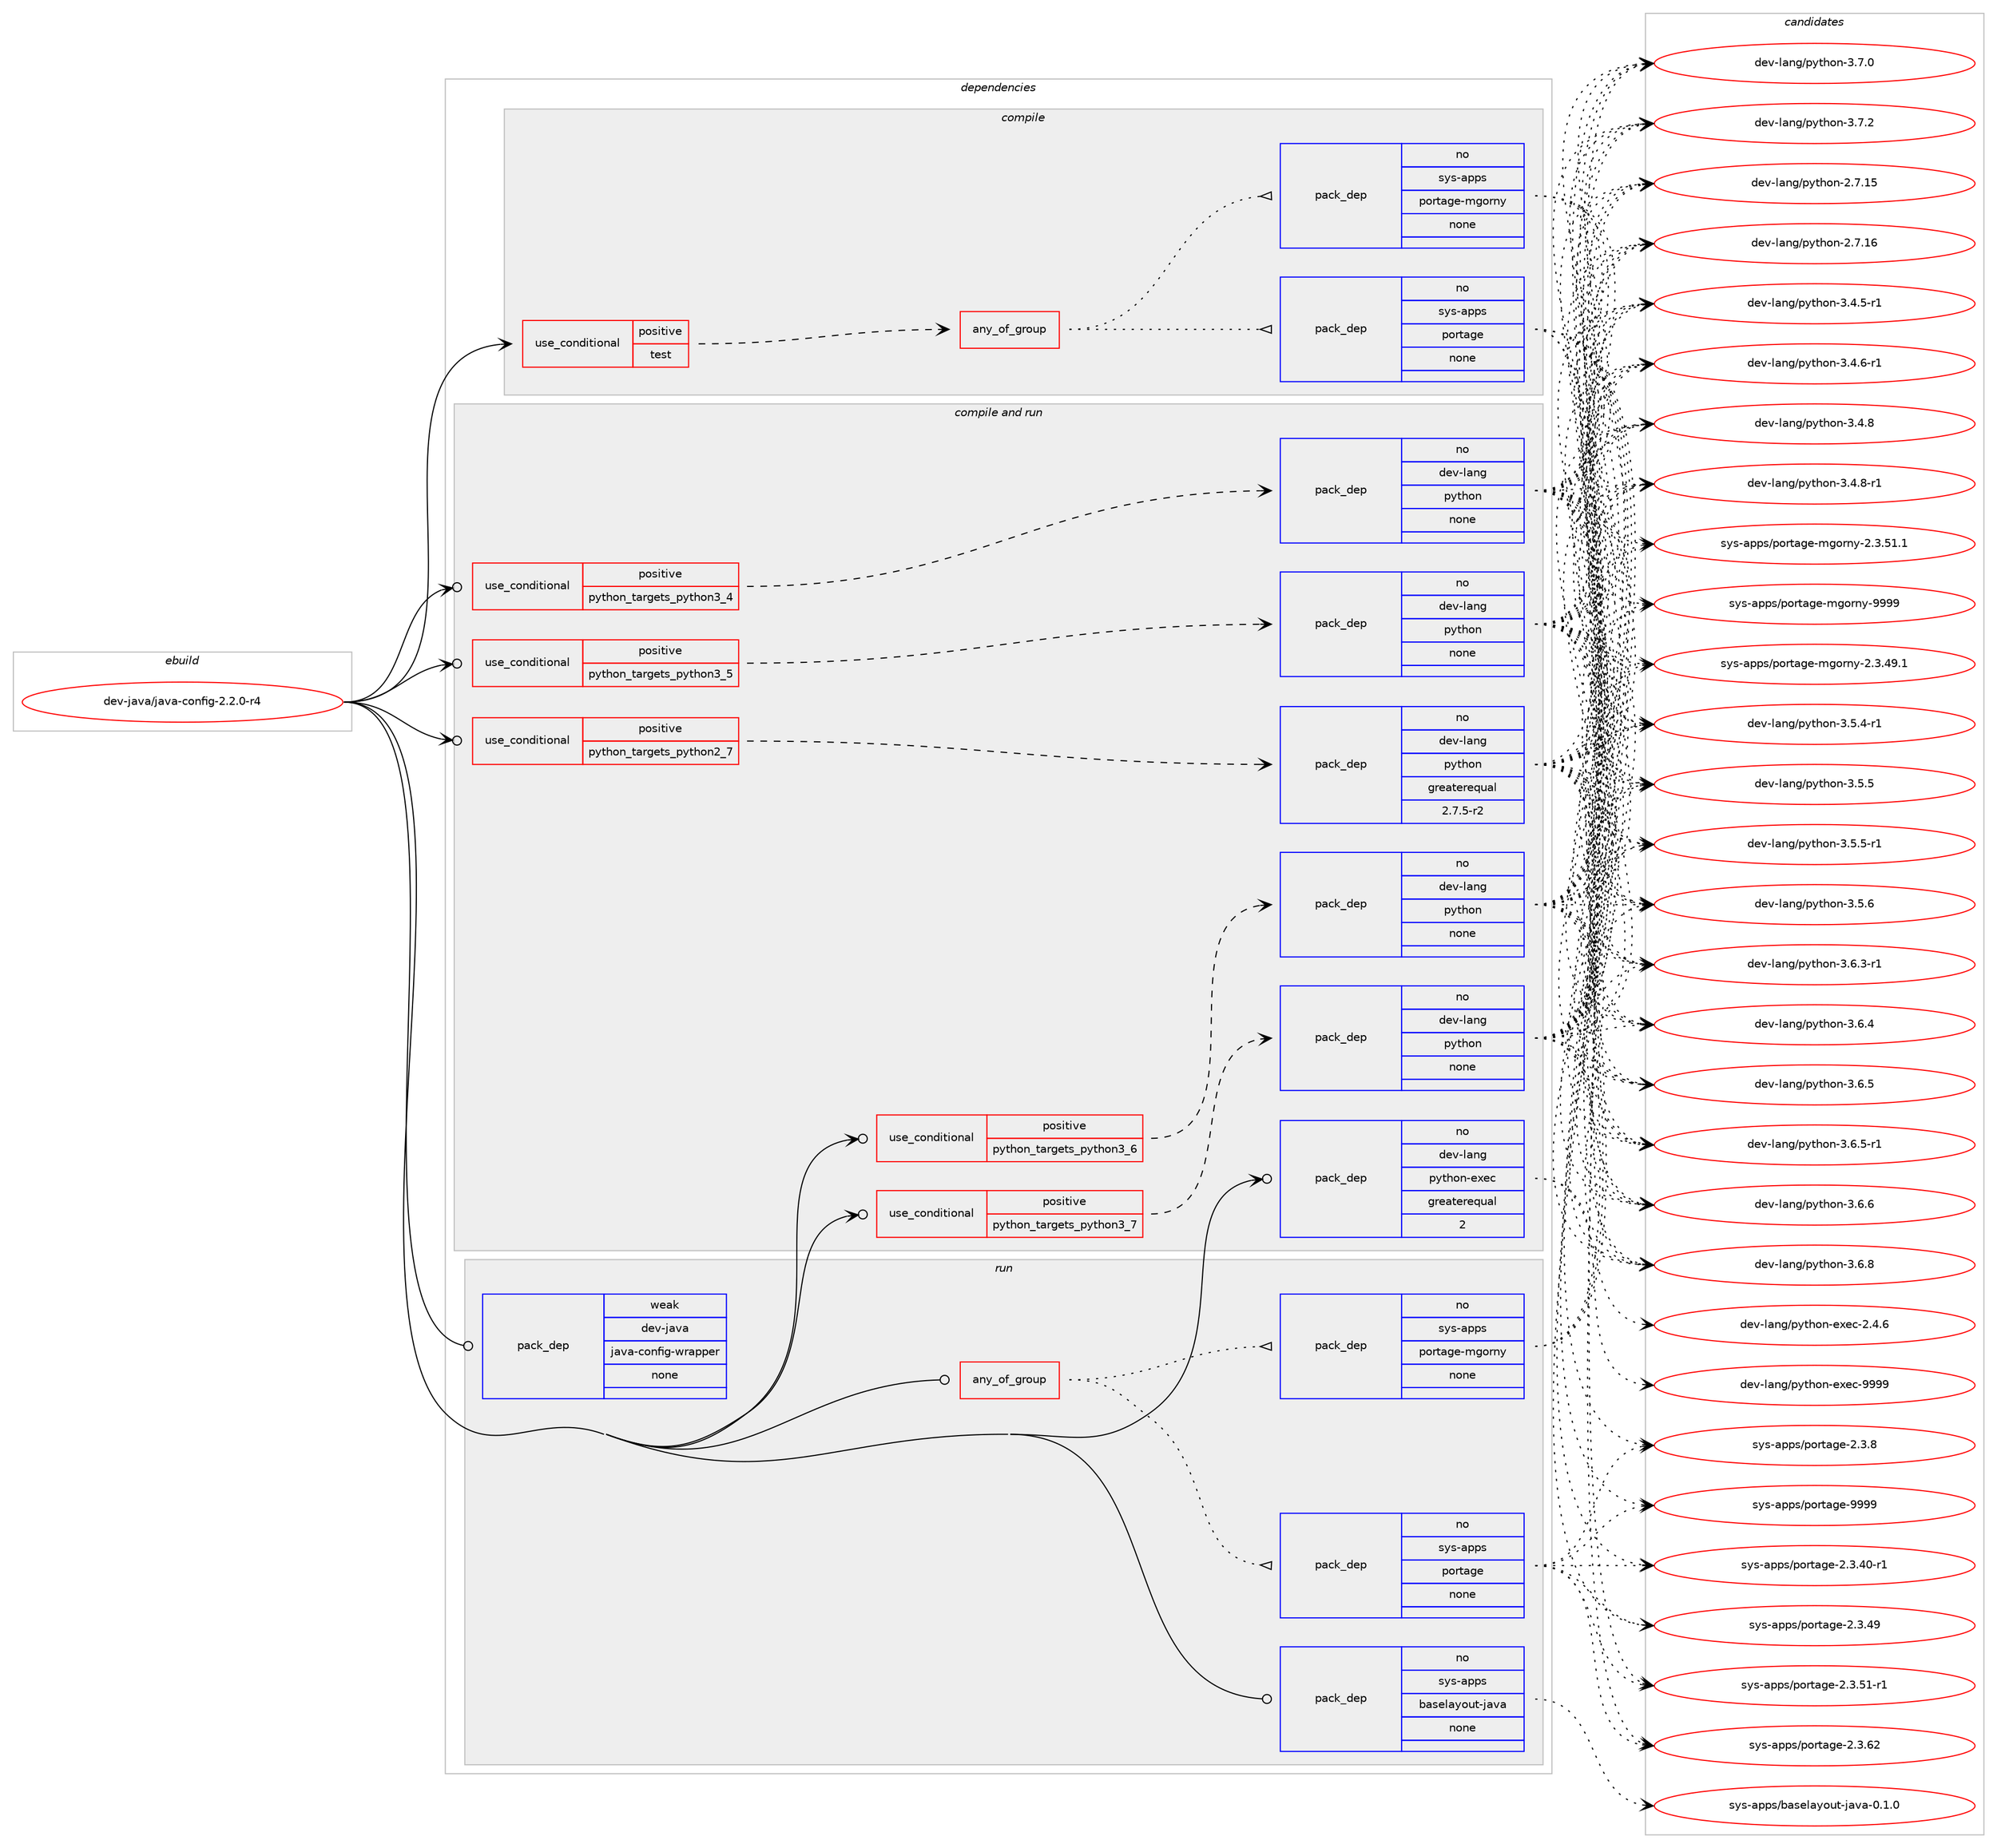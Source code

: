digraph prolog {

# *************
# Graph options
# *************

newrank=true;
concentrate=true;
compound=true;
graph [rankdir=LR,fontname=Helvetica,fontsize=10,ranksep=1.5];#, ranksep=2.5, nodesep=0.2];
edge  [arrowhead=vee];
node  [fontname=Helvetica,fontsize=10];

# **********
# The ebuild
# **********

subgraph cluster_leftcol {
color=gray;
rank=same;
label=<<i>ebuild</i>>;
id [label="dev-java/java-config-2.2.0-r4", color=red, width=4, href="../dev-java/java-config-2.2.0-r4.svg"];
}

# ****************
# The dependencies
# ****************

subgraph cluster_midcol {
color=gray;
label=<<i>dependencies</i>>;
subgraph cluster_compile {
fillcolor="#eeeeee";
style=filled;
label=<<i>compile</i>>;
subgraph cond362825 {
dependency1353613 [label=<<TABLE BORDER="0" CELLBORDER="1" CELLSPACING="0" CELLPADDING="4"><TR><TD ROWSPAN="3" CELLPADDING="10">use_conditional</TD></TR><TR><TD>positive</TD></TR><TR><TD>test</TD></TR></TABLE>>, shape=none, color=red];
subgraph any21883 {
dependency1353614 [label=<<TABLE BORDER="0" CELLBORDER="1" CELLSPACING="0" CELLPADDING="4"><TR><TD CELLPADDING="10">any_of_group</TD></TR></TABLE>>, shape=none, color=red];subgraph pack968353 {
dependency1353615 [label=<<TABLE BORDER="0" CELLBORDER="1" CELLSPACING="0" CELLPADDING="4" WIDTH="220"><TR><TD ROWSPAN="6" CELLPADDING="30">pack_dep</TD></TR><TR><TD WIDTH="110">no</TD></TR><TR><TD>sys-apps</TD></TR><TR><TD>portage</TD></TR><TR><TD>none</TD></TR><TR><TD></TD></TR></TABLE>>, shape=none, color=blue];
}
dependency1353614:e -> dependency1353615:w [weight=20,style="dotted",arrowhead="oinv"];
subgraph pack968354 {
dependency1353616 [label=<<TABLE BORDER="0" CELLBORDER="1" CELLSPACING="0" CELLPADDING="4" WIDTH="220"><TR><TD ROWSPAN="6" CELLPADDING="30">pack_dep</TD></TR><TR><TD WIDTH="110">no</TD></TR><TR><TD>sys-apps</TD></TR><TR><TD>portage-mgorny</TD></TR><TR><TD>none</TD></TR><TR><TD></TD></TR></TABLE>>, shape=none, color=blue];
}
dependency1353614:e -> dependency1353616:w [weight=20,style="dotted",arrowhead="oinv"];
}
dependency1353613:e -> dependency1353614:w [weight=20,style="dashed",arrowhead="vee"];
}
id:e -> dependency1353613:w [weight=20,style="solid",arrowhead="vee"];
}
subgraph cluster_compileandrun {
fillcolor="#eeeeee";
style=filled;
label=<<i>compile and run</i>>;
subgraph cond362826 {
dependency1353617 [label=<<TABLE BORDER="0" CELLBORDER="1" CELLSPACING="0" CELLPADDING="4"><TR><TD ROWSPAN="3" CELLPADDING="10">use_conditional</TD></TR><TR><TD>positive</TD></TR><TR><TD>python_targets_python2_7</TD></TR></TABLE>>, shape=none, color=red];
subgraph pack968355 {
dependency1353618 [label=<<TABLE BORDER="0" CELLBORDER="1" CELLSPACING="0" CELLPADDING="4" WIDTH="220"><TR><TD ROWSPAN="6" CELLPADDING="30">pack_dep</TD></TR><TR><TD WIDTH="110">no</TD></TR><TR><TD>dev-lang</TD></TR><TR><TD>python</TD></TR><TR><TD>greaterequal</TD></TR><TR><TD>2.7.5-r2</TD></TR></TABLE>>, shape=none, color=blue];
}
dependency1353617:e -> dependency1353618:w [weight=20,style="dashed",arrowhead="vee"];
}
id:e -> dependency1353617:w [weight=20,style="solid",arrowhead="odotvee"];
subgraph cond362827 {
dependency1353619 [label=<<TABLE BORDER="0" CELLBORDER="1" CELLSPACING="0" CELLPADDING="4"><TR><TD ROWSPAN="3" CELLPADDING="10">use_conditional</TD></TR><TR><TD>positive</TD></TR><TR><TD>python_targets_python3_4</TD></TR></TABLE>>, shape=none, color=red];
subgraph pack968356 {
dependency1353620 [label=<<TABLE BORDER="0" CELLBORDER="1" CELLSPACING="0" CELLPADDING="4" WIDTH="220"><TR><TD ROWSPAN="6" CELLPADDING="30">pack_dep</TD></TR><TR><TD WIDTH="110">no</TD></TR><TR><TD>dev-lang</TD></TR><TR><TD>python</TD></TR><TR><TD>none</TD></TR><TR><TD></TD></TR></TABLE>>, shape=none, color=blue];
}
dependency1353619:e -> dependency1353620:w [weight=20,style="dashed",arrowhead="vee"];
}
id:e -> dependency1353619:w [weight=20,style="solid",arrowhead="odotvee"];
subgraph cond362828 {
dependency1353621 [label=<<TABLE BORDER="0" CELLBORDER="1" CELLSPACING="0" CELLPADDING="4"><TR><TD ROWSPAN="3" CELLPADDING="10">use_conditional</TD></TR><TR><TD>positive</TD></TR><TR><TD>python_targets_python3_5</TD></TR></TABLE>>, shape=none, color=red];
subgraph pack968357 {
dependency1353622 [label=<<TABLE BORDER="0" CELLBORDER="1" CELLSPACING="0" CELLPADDING="4" WIDTH="220"><TR><TD ROWSPAN="6" CELLPADDING="30">pack_dep</TD></TR><TR><TD WIDTH="110">no</TD></TR><TR><TD>dev-lang</TD></TR><TR><TD>python</TD></TR><TR><TD>none</TD></TR><TR><TD></TD></TR></TABLE>>, shape=none, color=blue];
}
dependency1353621:e -> dependency1353622:w [weight=20,style="dashed",arrowhead="vee"];
}
id:e -> dependency1353621:w [weight=20,style="solid",arrowhead="odotvee"];
subgraph cond362829 {
dependency1353623 [label=<<TABLE BORDER="0" CELLBORDER="1" CELLSPACING="0" CELLPADDING="4"><TR><TD ROWSPAN="3" CELLPADDING="10">use_conditional</TD></TR><TR><TD>positive</TD></TR><TR><TD>python_targets_python3_6</TD></TR></TABLE>>, shape=none, color=red];
subgraph pack968358 {
dependency1353624 [label=<<TABLE BORDER="0" CELLBORDER="1" CELLSPACING="0" CELLPADDING="4" WIDTH="220"><TR><TD ROWSPAN="6" CELLPADDING="30">pack_dep</TD></TR><TR><TD WIDTH="110">no</TD></TR><TR><TD>dev-lang</TD></TR><TR><TD>python</TD></TR><TR><TD>none</TD></TR><TR><TD></TD></TR></TABLE>>, shape=none, color=blue];
}
dependency1353623:e -> dependency1353624:w [weight=20,style="dashed",arrowhead="vee"];
}
id:e -> dependency1353623:w [weight=20,style="solid",arrowhead="odotvee"];
subgraph cond362830 {
dependency1353625 [label=<<TABLE BORDER="0" CELLBORDER="1" CELLSPACING="0" CELLPADDING="4"><TR><TD ROWSPAN="3" CELLPADDING="10">use_conditional</TD></TR><TR><TD>positive</TD></TR><TR><TD>python_targets_python3_7</TD></TR></TABLE>>, shape=none, color=red];
subgraph pack968359 {
dependency1353626 [label=<<TABLE BORDER="0" CELLBORDER="1" CELLSPACING="0" CELLPADDING="4" WIDTH="220"><TR><TD ROWSPAN="6" CELLPADDING="30">pack_dep</TD></TR><TR><TD WIDTH="110">no</TD></TR><TR><TD>dev-lang</TD></TR><TR><TD>python</TD></TR><TR><TD>none</TD></TR><TR><TD></TD></TR></TABLE>>, shape=none, color=blue];
}
dependency1353625:e -> dependency1353626:w [weight=20,style="dashed",arrowhead="vee"];
}
id:e -> dependency1353625:w [weight=20,style="solid",arrowhead="odotvee"];
subgraph pack968360 {
dependency1353627 [label=<<TABLE BORDER="0" CELLBORDER="1" CELLSPACING="0" CELLPADDING="4" WIDTH="220"><TR><TD ROWSPAN="6" CELLPADDING="30">pack_dep</TD></TR><TR><TD WIDTH="110">no</TD></TR><TR><TD>dev-lang</TD></TR><TR><TD>python-exec</TD></TR><TR><TD>greaterequal</TD></TR><TR><TD>2</TD></TR></TABLE>>, shape=none, color=blue];
}
id:e -> dependency1353627:w [weight=20,style="solid",arrowhead="odotvee"];
}
subgraph cluster_run {
fillcolor="#eeeeee";
style=filled;
label=<<i>run</i>>;
subgraph any21884 {
dependency1353628 [label=<<TABLE BORDER="0" CELLBORDER="1" CELLSPACING="0" CELLPADDING="4"><TR><TD CELLPADDING="10">any_of_group</TD></TR></TABLE>>, shape=none, color=red];subgraph pack968361 {
dependency1353629 [label=<<TABLE BORDER="0" CELLBORDER="1" CELLSPACING="0" CELLPADDING="4" WIDTH="220"><TR><TD ROWSPAN="6" CELLPADDING="30">pack_dep</TD></TR><TR><TD WIDTH="110">no</TD></TR><TR><TD>sys-apps</TD></TR><TR><TD>portage</TD></TR><TR><TD>none</TD></TR><TR><TD></TD></TR></TABLE>>, shape=none, color=blue];
}
dependency1353628:e -> dependency1353629:w [weight=20,style="dotted",arrowhead="oinv"];
subgraph pack968362 {
dependency1353630 [label=<<TABLE BORDER="0" CELLBORDER="1" CELLSPACING="0" CELLPADDING="4" WIDTH="220"><TR><TD ROWSPAN="6" CELLPADDING="30">pack_dep</TD></TR><TR><TD WIDTH="110">no</TD></TR><TR><TD>sys-apps</TD></TR><TR><TD>portage-mgorny</TD></TR><TR><TD>none</TD></TR><TR><TD></TD></TR></TABLE>>, shape=none, color=blue];
}
dependency1353628:e -> dependency1353630:w [weight=20,style="dotted",arrowhead="oinv"];
}
id:e -> dependency1353628:w [weight=20,style="solid",arrowhead="odot"];
subgraph pack968363 {
dependency1353631 [label=<<TABLE BORDER="0" CELLBORDER="1" CELLSPACING="0" CELLPADDING="4" WIDTH="220"><TR><TD ROWSPAN="6" CELLPADDING="30">pack_dep</TD></TR><TR><TD WIDTH="110">no</TD></TR><TR><TD>sys-apps</TD></TR><TR><TD>baselayout-java</TD></TR><TR><TD>none</TD></TR><TR><TD></TD></TR></TABLE>>, shape=none, color=blue];
}
id:e -> dependency1353631:w [weight=20,style="solid",arrowhead="odot"];
subgraph pack968364 {
dependency1353632 [label=<<TABLE BORDER="0" CELLBORDER="1" CELLSPACING="0" CELLPADDING="4" WIDTH="220"><TR><TD ROWSPAN="6" CELLPADDING="30">pack_dep</TD></TR><TR><TD WIDTH="110">weak</TD></TR><TR><TD>dev-java</TD></TR><TR><TD>java-config-wrapper</TD></TR><TR><TD>none</TD></TR><TR><TD></TD></TR></TABLE>>, shape=none, color=blue];
}
id:e -> dependency1353632:w [weight=20,style="solid",arrowhead="odot"];
}
}

# **************
# The candidates
# **************

subgraph cluster_choices {
rank=same;
color=gray;
label=<<i>candidates</i>>;

subgraph choice968353 {
color=black;
nodesep=1;
choice11512111545971121121154711211111411697103101455046514652484511449 [label="sys-apps/portage-2.3.40-r1", color=red, width=4,href="../sys-apps/portage-2.3.40-r1.svg"];
choice1151211154597112112115471121111141169710310145504651465257 [label="sys-apps/portage-2.3.49", color=red, width=4,href="../sys-apps/portage-2.3.49.svg"];
choice11512111545971121121154711211111411697103101455046514653494511449 [label="sys-apps/portage-2.3.51-r1", color=red, width=4,href="../sys-apps/portage-2.3.51-r1.svg"];
choice1151211154597112112115471121111141169710310145504651465450 [label="sys-apps/portage-2.3.62", color=red, width=4,href="../sys-apps/portage-2.3.62.svg"];
choice11512111545971121121154711211111411697103101455046514656 [label="sys-apps/portage-2.3.8", color=red, width=4,href="../sys-apps/portage-2.3.8.svg"];
choice115121115459711211211547112111114116971031014557575757 [label="sys-apps/portage-9999", color=red, width=4,href="../sys-apps/portage-9999.svg"];
dependency1353615:e -> choice11512111545971121121154711211111411697103101455046514652484511449:w [style=dotted,weight="100"];
dependency1353615:e -> choice1151211154597112112115471121111141169710310145504651465257:w [style=dotted,weight="100"];
dependency1353615:e -> choice11512111545971121121154711211111411697103101455046514653494511449:w [style=dotted,weight="100"];
dependency1353615:e -> choice1151211154597112112115471121111141169710310145504651465450:w [style=dotted,weight="100"];
dependency1353615:e -> choice11512111545971121121154711211111411697103101455046514656:w [style=dotted,weight="100"];
dependency1353615:e -> choice115121115459711211211547112111114116971031014557575757:w [style=dotted,weight="100"];
}
subgraph choice968354 {
color=black;
nodesep=1;
choice1151211154597112112115471121111141169710310145109103111114110121455046514652574649 [label="sys-apps/portage-mgorny-2.3.49.1", color=red, width=4,href="../sys-apps/portage-mgorny-2.3.49.1.svg"];
choice1151211154597112112115471121111141169710310145109103111114110121455046514653494649 [label="sys-apps/portage-mgorny-2.3.51.1", color=red, width=4,href="../sys-apps/portage-mgorny-2.3.51.1.svg"];
choice11512111545971121121154711211111411697103101451091031111141101214557575757 [label="sys-apps/portage-mgorny-9999", color=red, width=4,href="../sys-apps/portage-mgorny-9999.svg"];
dependency1353616:e -> choice1151211154597112112115471121111141169710310145109103111114110121455046514652574649:w [style=dotted,weight="100"];
dependency1353616:e -> choice1151211154597112112115471121111141169710310145109103111114110121455046514653494649:w [style=dotted,weight="100"];
dependency1353616:e -> choice11512111545971121121154711211111411697103101451091031111141101214557575757:w [style=dotted,weight="100"];
}
subgraph choice968355 {
color=black;
nodesep=1;
choice10010111845108971101034711212111610411111045504655464953 [label="dev-lang/python-2.7.15", color=red, width=4,href="../dev-lang/python-2.7.15.svg"];
choice10010111845108971101034711212111610411111045504655464954 [label="dev-lang/python-2.7.16", color=red, width=4,href="../dev-lang/python-2.7.16.svg"];
choice1001011184510897110103471121211161041111104551465246534511449 [label="dev-lang/python-3.4.5-r1", color=red, width=4,href="../dev-lang/python-3.4.5-r1.svg"];
choice1001011184510897110103471121211161041111104551465246544511449 [label="dev-lang/python-3.4.6-r1", color=red, width=4,href="../dev-lang/python-3.4.6-r1.svg"];
choice100101118451089711010347112121116104111110455146524656 [label="dev-lang/python-3.4.8", color=red, width=4,href="../dev-lang/python-3.4.8.svg"];
choice1001011184510897110103471121211161041111104551465246564511449 [label="dev-lang/python-3.4.8-r1", color=red, width=4,href="../dev-lang/python-3.4.8-r1.svg"];
choice1001011184510897110103471121211161041111104551465346524511449 [label="dev-lang/python-3.5.4-r1", color=red, width=4,href="../dev-lang/python-3.5.4-r1.svg"];
choice100101118451089711010347112121116104111110455146534653 [label="dev-lang/python-3.5.5", color=red, width=4,href="../dev-lang/python-3.5.5.svg"];
choice1001011184510897110103471121211161041111104551465346534511449 [label="dev-lang/python-3.5.5-r1", color=red, width=4,href="../dev-lang/python-3.5.5-r1.svg"];
choice100101118451089711010347112121116104111110455146534654 [label="dev-lang/python-3.5.6", color=red, width=4,href="../dev-lang/python-3.5.6.svg"];
choice1001011184510897110103471121211161041111104551465446514511449 [label="dev-lang/python-3.6.3-r1", color=red, width=4,href="../dev-lang/python-3.6.3-r1.svg"];
choice100101118451089711010347112121116104111110455146544652 [label="dev-lang/python-3.6.4", color=red, width=4,href="../dev-lang/python-3.6.4.svg"];
choice100101118451089711010347112121116104111110455146544653 [label="dev-lang/python-3.6.5", color=red, width=4,href="../dev-lang/python-3.6.5.svg"];
choice1001011184510897110103471121211161041111104551465446534511449 [label="dev-lang/python-3.6.5-r1", color=red, width=4,href="../dev-lang/python-3.6.5-r1.svg"];
choice100101118451089711010347112121116104111110455146544654 [label="dev-lang/python-3.6.6", color=red, width=4,href="../dev-lang/python-3.6.6.svg"];
choice100101118451089711010347112121116104111110455146544656 [label="dev-lang/python-3.6.8", color=red, width=4,href="../dev-lang/python-3.6.8.svg"];
choice100101118451089711010347112121116104111110455146554648 [label="dev-lang/python-3.7.0", color=red, width=4,href="../dev-lang/python-3.7.0.svg"];
choice100101118451089711010347112121116104111110455146554650 [label="dev-lang/python-3.7.2", color=red, width=4,href="../dev-lang/python-3.7.2.svg"];
dependency1353618:e -> choice10010111845108971101034711212111610411111045504655464953:w [style=dotted,weight="100"];
dependency1353618:e -> choice10010111845108971101034711212111610411111045504655464954:w [style=dotted,weight="100"];
dependency1353618:e -> choice1001011184510897110103471121211161041111104551465246534511449:w [style=dotted,weight="100"];
dependency1353618:e -> choice1001011184510897110103471121211161041111104551465246544511449:w [style=dotted,weight="100"];
dependency1353618:e -> choice100101118451089711010347112121116104111110455146524656:w [style=dotted,weight="100"];
dependency1353618:e -> choice1001011184510897110103471121211161041111104551465246564511449:w [style=dotted,weight="100"];
dependency1353618:e -> choice1001011184510897110103471121211161041111104551465346524511449:w [style=dotted,weight="100"];
dependency1353618:e -> choice100101118451089711010347112121116104111110455146534653:w [style=dotted,weight="100"];
dependency1353618:e -> choice1001011184510897110103471121211161041111104551465346534511449:w [style=dotted,weight="100"];
dependency1353618:e -> choice100101118451089711010347112121116104111110455146534654:w [style=dotted,weight="100"];
dependency1353618:e -> choice1001011184510897110103471121211161041111104551465446514511449:w [style=dotted,weight="100"];
dependency1353618:e -> choice100101118451089711010347112121116104111110455146544652:w [style=dotted,weight="100"];
dependency1353618:e -> choice100101118451089711010347112121116104111110455146544653:w [style=dotted,weight="100"];
dependency1353618:e -> choice1001011184510897110103471121211161041111104551465446534511449:w [style=dotted,weight="100"];
dependency1353618:e -> choice100101118451089711010347112121116104111110455146544654:w [style=dotted,weight="100"];
dependency1353618:e -> choice100101118451089711010347112121116104111110455146544656:w [style=dotted,weight="100"];
dependency1353618:e -> choice100101118451089711010347112121116104111110455146554648:w [style=dotted,weight="100"];
dependency1353618:e -> choice100101118451089711010347112121116104111110455146554650:w [style=dotted,weight="100"];
}
subgraph choice968356 {
color=black;
nodesep=1;
choice10010111845108971101034711212111610411111045504655464953 [label="dev-lang/python-2.7.15", color=red, width=4,href="../dev-lang/python-2.7.15.svg"];
choice10010111845108971101034711212111610411111045504655464954 [label="dev-lang/python-2.7.16", color=red, width=4,href="../dev-lang/python-2.7.16.svg"];
choice1001011184510897110103471121211161041111104551465246534511449 [label="dev-lang/python-3.4.5-r1", color=red, width=4,href="../dev-lang/python-3.4.5-r1.svg"];
choice1001011184510897110103471121211161041111104551465246544511449 [label="dev-lang/python-3.4.6-r1", color=red, width=4,href="../dev-lang/python-3.4.6-r1.svg"];
choice100101118451089711010347112121116104111110455146524656 [label="dev-lang/python-3.4.8", color=red, width=4,href="../dev-lang/python-3.4.8.svg"];
choice1001011184510897110103471121211161041111104551465246564511449 [label="dev-lang/python-3.4.8-r1", color=red, width=4,href="../dev-lang/python-3.4.8-r1.svg"];
choice1001011184510897110103471121211161041111104551465346524511449 [label="dev-lang/python-3.5.4-r1", color=red, width=4,href="../dev-lang/python-3.5.4-r1.svg"];
choice100101118451089711010347112121116104111110455146534653 [label="dev-lang/python-3.5.5", color=red, width=4,href="../dev-lang/python-3.5.5.svg"];
choice1001011184510897110103471121211161041111104551465346534511449 [label="dev-lang/python-3.5.5-r1", color=red, width=4,href="../dev-lang/python-3.5.5-r1.svg"];
choice100101118451089711010347112121116104111110455146534654 [label="dev-lang/python-3.5.6", color=red, width=4,href="../dev-lang/python-3.5.6.svg"];
choice1001011184510897110103471121211161041111104551465446514511449 [label="dev-lang/python-3.6.3-r1", color=red, width=4,href="../dev-lang/python-3.6.3-r1.svg"];
choice100101118451089711010347112121116104111110455146544652 [label="dev-lang/python-3.6.4", color=red, width=4,href="../dev-lang/python-3.6.4.svg"];
choice100101118451089711010347112121116104111110455146544653 [label="dev-lang/python-3.6.5", color=red, width=4,href="../dev-lang/python-3.6.5.svg"];
choice1001011184510897110103471121211161041111104551465446534511449 [label="dev-lang/python-3.6.5-r1", color=red, width=4,href="../dev-lang/python-3.6.5-r1.svg"];
choice100101118451089711010347112121116104111110455146544654 [label="dev-lang/python-3.6.6", color=red, width=4,href="../dev-lang/python-3.6.6.svg"];
choice100101118451089711010347112121116104111110455146544656 [label="dev-lang/python-3.6.8", color=red, width=4,href="../dev-lang/python-3.6.8.svg"];
choice100101118451089711010347112121116104111110455146554648 [label="dev-lang/python-3.7.0", color=red, width=4,href="../dev-lang/python-3.7.0.svg"];
choice100101118451089711010347112121116104111110455146554650 [label="dev-lang/python-3.7.2", color=red, width=4,href="../dev-lang/python-3.7.2.svg"];
dependency1353620:e -> choice10010111845108971101034711212111610411111045504655464953:w [style=dotted,weight="100"];
dependency1353620:e -> choice10010111845108971101034711212111610411111045504655464954:w [style=dotted,weight="100"];
dependency1353620:e -> choice1001011184510897110103471121211161041111104551465246534511449:w [style=dotted,weight="100"];
dependency1353620:e -> choice1001011184510897110103471121211161041111104551465246544511449:w [style=dotted,weight="100"];
dependency1353620:e -> choice100101118451089711010347112121116104111110455146524656:w [style=dotted,weight="100"];
dependency1353620:e -> choice1001011184510897110103471121211161041111104551465246564511449:w [style=dotted,weight="100"];
dependency1353620:e -> choice1001011184510897110103471121211161041111104551465346524511449:w [style=dotted,weight="100"];
dependency1353620:e -> choice100101118451089711010347112121116104111110455146534653:w [style=dotted,weight="100"];
dependency1353620:e -> choice1001011184510897110103471121211161041111104551465346534511449:w [style=dotted,weight="100"];
dependency1353620:e -> choice100101118451089711010347112121116104111110455146534654:w [style=dotted,weight="100"];
dependency1353620:e -> choice1001011184510897110103471121211161041111104551465446514511449:w [style=dotted,weight="100"];
dependency1353620:e -> choice100101118451089711010347112121116104111110455146544652:w [style=dotted,weight="100"];
dependency1353620:e -> choice100101118451089711010347112121116104111110455146544653:w [style=dotted,weight="100"];
dependency1353620:e -> choice1001011184510897110103471121211161041111104551465446534511449:w [style=dotted,weight="100"];
dependency1353620:e -> choice100101118451089711010347112121116104111110455146544654:w [style=dotted,weight="100"];
dependency1353620:e -> choice100101118451089711010347112121116104111110455146544656:w [style=dotted,weight="100"];
dependency1353620:e -> choice100101118451089711010347112121116104111110455146554648:w [style=dotted,weight="100"];
dependency1353620:e -> choice100101118451089711010347112121116104111110455146554650:w [style=dotted,weight="100"];
}
subgraph choice968357 {
color=black;
nodesep=1;
choice10010111845108971101034711212111610411111045504655464953 [label="dev-lang/python-2.7.15", color=red, width=4,href="../dev-lang/python-2.7.15.svg"];
choice10010111845108971101034711212111610411111045504655464954 [label="dev-lang/python-2.7.16", color=red, width=4,href="../dev-lang/python-2.7.16.svg"];
choice1001011184510897110103471121211161041111104551465246534511449 [label="dev-lang/python-3.4.5-r1", color=red, width=4,href="../dev-lang/python-3.4.5-r1.svg"];
choice1001011184510897110103471121211161041111104551465246544511449 [label="dev-lang/python-3.4.6-r1", color=red, width=4,href="../dev-lang/python-3.4.6-r1.svg"];
choice100101118451089711010347112121116104111110455146524656 [label="dev-lang/python-3.4.8", color=red, width=4,href="../dev-lang/python-3.4.8.svg"];
choice1001011184510897110103471121211161041111104551465246564511449 [label="dev-lang/python-3.4.8-r1", color=red, width=4,href="../dev-lang/python-3.4.8-r1.svg"];
choice1001011184510897110103471121211161041111104551465346524511449 [label="dev-lang/python-3.5.4-r1", color=red, width=4,href="../dev-lang/python-3.5.4-r1.svg"];
choice100101118451089711010347112121116104111110455146534653 [label="dev-lang/python-3.5.5", color=red, width=4,href="../dev-lang/python-3.5.5.svg"];
choice1001011184510897110103471121211161041111104551465346534511449 [label="dev-lang/python-3.5.5-r1", color=red, width=4,href="../dev-lang/python-3.5.5-r1.svg"];
choice100101118451089711010347112121116104111110455146534654 [label="dev-lang/python-3.5.6", color=red, width=4,href="../dev-lang/python-3.5.6.svg"];
choice1001011184510897110103471121211161041111104551465446514511449 [label="dev-lang/python-3.6.3-r1", color=red, width=4,href="../dev-lang/python-3.6.3-r1.svg"];
choice100101118451089711010347112121116104111110455146544652 [label="dev-lang/python-3.6.4", color=red, width=4,href="../dev-lang/python-3.6.4.svg"];
choice100101118451089711010347112121116104111110455146544653 [label="dev-lang/python-3.6.5", color=red, width=4,href="../dev-lang/python-3.6.5.svg"];
choice1001011184510897110103471121211161041111104551465446534511449 [label="dev-lang/python-3.6.5-r1", color=red, width=4,href="../dev-lang/python-3.6.5-r1.svg"];
choice100101118451089711010347112121116104111110455146544654 [label="dev-lang/python-3.6.6", color=red, width=4,href="../dev-lang/python-3.6.6.svg"];
choice100101118451089711010347112121116104111110455146544656 [label="dev-lang/python-3.6.8", color=red, width=4,href="../dev-lang/python-3.6.8.svg"];
choice100101118451089711010347112121116104111110455146554648 [label="dev-lang/python-3.7.0", color=red, width=4,href="../dev-lang/python-3.7.0.svg"];
choice100101118451089711010347112121116104111110455146554650 [label="dev-lang/python-3.7.2", color=red, width=4,href="../dev-lang/python-3.7.2.svg"];
dependency1353622:e -> choice10010111845108971101034711212111610411111045504655464953:w [style=dotted,weight="100"];
dependency1353622:e -> choice10010111845108971101034711212111610411111045504655464954:w [style=dotted,weight="100"];
dependency1353622:e -> choice1001011184510897110103471121211161041111104551465246534511449:w [style=dotted,weight="100"];
dependency1353622:e -> choice1001011184510897110103471121211161041111104551465246544511449:w [style=dotted,weight="100"];
dependency1353622:e -> choice100101118451089711010347112121116104111110455146524656:w [style=dotted,weight="100"];
dependency1353622:e -> choice1001011184510897110103471121211161041111104551465246564511449:w [style=dotted,weight="100"];
dependency1353622:e -> choice1001011184510897110103471121211161041111104551465346524511449:w [style=dotted,weight="100"];
dependency1353622:e -> choice100101118451089711010347112121116104111110455146534653:w [style=dotted,weight="100"];
dependency1353622:e -> choice1001011184510897110103471121211161041111104551465346534511449:w [style=dotted,weight="100"];
dependency1353622:e -> choice100101118451089711010347112121116104111110455146534654:w [style=dotted,weight="100"];
dependency1353622:e -> choice1001011184510897110103471121211161041111104551465446514511449:w [style=dotted,weight="100"];
dependency1353622:e -> choice100101118451089711010347112121116104111110455146544652:w [style=dotted,weight="100"];
dependency1353622:e -> choice100101118451089711010347112121116104111110455146544653:w [style=dotted,weight="100"];
dependency1353622:e -> choice1001011184510897110103471121211161041111104551465446534511449:w [style=dotted,weight="100"];
dependency1353622:e -> choice100101118451089711010347112121116104111110455146544654:w [style=dotted,weight="100"];
dependency1353622:e -> choice100101118451089711010347112121116104111110455146544656:w [style=dotted,weight="100"];
dependency1353622:e -> choice100101118451089711010347112121116104111110455146554648:w [style=dotted,weight="100"];
dependency1353622:e -> choice100101118451089711010347112121116104111110455146554650:w [style=dotted,weight="100"];
}
subgraph choice968358 {
color=black;
nodesep=1;
choice10010111845108971101034711212111610411111045504655464953 [label="dev-lang/python-2.7.15", color=red, width=4,href="../dev-lang/python-2.7.15.svg"];
choice10010111845108971101034711212111610411111045504655464954 [label="dev-lang/python-2.7.16", color=red, width=4,href="../dev-lang/python-2.7.16.svg"];
choice1001011184510897110103471121211161041111104551465246534511449 [label="dev-lang/python-3.4.5-r1", color=red, width=4,href="../dev-lang/python-3.4.5-r1.svg"];
choice1001011184510897110103471121211161041111104551465246544511449 [label="dev-lang/python-3.4.6-r1", color=red, width=4,href="../dev-lang/python-3.4.6-r1.svg"];
choice100101118451089711010347112121116104111110455146524656 [label="dev-lang/python-3.4.8", color=red, width=4,href="../dev-lang/python-3.4.8.svg"];
choice1001011184510897110103471121211161041111104551465246564511449 [label="dev-lang/python-3.4.8-r1", color=red, width=4,href="../dev-lang/python-3.4.8-r1.svg"];
choice1001011184510897110103471121211161041111104551465346524511449 [label="dev-lang/python-3.5.4-r1", color=red, width=4,href="../dev-lang/python-3.5.4-r1.svg"];
choice100101118451089711010347112121116104111110455146534653 [label="dev-lang/python-3.5.5", color=red, width=4,href="../dev-lang/python-3.5.5.svg"];
choice1001011184510897110103471121211161041111104551465346534511449 [label="dev-lang/python-3.5.5-r1", color=red, width=4,href="../dev-lang/python-3.5.5-r1.svg"];
choice100101118451089711010347112121116104111110455146534654 [label="dev-lang/python-3.5.6", color=red, width=4,href="../dev-lang/python-3.5.6.svg"];
choice1001011184510897110103471121211161041111104551465446514511449 [label="dev-lang/python-3.6.3-r1", color=red, width=4,href="../dev-lang/python-3.6.3-r1.svg"];
choice100101118451089711010347112121116104111110455146544652 [label="dev-lang/python-3.6.4", color=red, width=4,href="../dev-lang/python-3.6.4.svg"];
choice100101118451089711010347112121116104111110455146544653 [label="dev-lang/python-3.6.5", color=red, width=4,href="../dev-lang/python-3.6.5.svg"];
choice1001011184510897110103471121211161041111104551465446534511449 [label="dev-lang/python-3.6.5-r1", color=red, width=4,href="../dev-lang/python-3.6.5-r1.svg"];
choice100101118451089711010347112121116104111110455146544654 [label="dev-lang/python-3.6.6", color=red, width=4,href="../dev-lang/python-3.6.6.svg"];
choice100101118451089711010347112121116104111110455146544656 [label="dev-lang/python-3.6.8", color=red, width=4,href="../dev-lang/python-3.6.8.svg"];
choice100101118451089711010347112121116104111110455146554648 [label="dev-lang/python-3.7.0", color=red, width=4,href="../dev-lang/python-3.7.0.svg"];
choice100101118451089711010347112121116104111110455146554650 [label="dev-lang/python-3.7.2", color=red, width=4,href="../dev-lang/python-3.7.2.svg"];
dependency1353624:e -> choice10010111845108971101034711212111610411111045504655464953:w [style=dotted,weight="100"];
dependency1353624:e -> choice10010111845108971101034711212111610411111045504655464954:w [style=dotted,weight="100"];
dependency1353624:e -> choice1001011184510897110103471121211161041111104551465246534511449:w [style=dotted,weight="100"];
dependency1353624:e -> choice1001011184510897110103471121211161041111104551465246544511449:w [style=dotted,weight="100"];
dependency1353624:e -> choice100101118451089711010347112121116104111110455146524656:w [style=dotted,weight="100"];
dependency1353624:e -> choice1001011184510897110103471121211161041111104551465246564511449:w [style=dotted,weight="100"];
dependency1353624:e -> choice1001011184510897110103471121211161041111104551465346524511449:w [style=dotted,weight="100"];
dependency1353624:e -> choice100101118451089711010347112121116104111110455146534653:w [style=dotted,weight="100"];
dependency1353624:e -> choice1001011184510897110103471121211161041111104551465346534511449:w [style=dotted,weight="100"];
dependency1353624:e -> choice100101118451089711010347112121116104111110455146534654:w [style=dotted,weight="100"];
dependency1353624:e -> choice1001011184510897110103471121211161041111104551465446514511449:w [style=dotted,weight="100"];
dependency1353624:e -> choice100101118451089711010347112121116104111110455146544652:w [style=dotted,weight="100"];
dependency1353624:e -> choice100101118451089711010347112121116104111110455146544653:w [style=dotted,weight="100"];
dependency1353624:e -> choice1001011184510897110103471121211161041111104551465446534511449:w [style=dotted,weight="100"];
dependency1353624:e -> choice100101118451089711010347112121116104111110455146544654:w [style=dotted,weight="100"];
dependency1353624:e -> choice100101118451089711010347112121116104111110455146544656:w [style=dotted,weight="100"];
dependency1353624:e -> choice100101118451089711010347112121116104111110455146554648:w [style=dotted,weight="100"];
dependency1353624:e -> choice100101118451089711010347112121116104111110455146554650:w [style=dotted,weight="100"];
}
subgraph choice968359 {
color=black;
nodesep=1;
choice10010111845108971101034711212111610411111045504655464953 [label="dev-lang/python-2.7.15", color=red, width=4,href="../dev-lang/python-2.7.15.svg"];
choice10010111845108971101034711212111610411111045504655464954 [label="dev-lang/python-2.7.16", color=red, width=4,href="../dev-lang/python-2.7.16.svg"];
choice1001011184510897110103471121211161041111104551465246534511449 [label="dev-lang/python-3.4.5-r1", color=red, width=4,href="../dev-lang/python-3.4.5-r1.svg"];
choice1001011184510897110103471121211161041111104551465246544511449 [label="dev-lang/python-3.4.6-r1", color=red, width=4,href="../dev-lang/python-3.4.6-r1.svg"];
choice100101118451089711010347112121116104111110455146524656 [label="dev-lang/python-3.4.8", color=red, width=4,href="../dev-lang/python-3.4.8.svg"];
choice1001011184510897110103471121211161041111104551465246564511449 [label="dev-lang/python-3.4.8-r1", color=red, width=4,href="../dev-lang/python-3.4.8-r1.svg"];
choice1001011184510897110103471121211161041111104551465346524511449 [label="dev-lang/python-3.5.4-r1", color=red, width=4,href="../dev-lang/python-3.5.4-r1.svg"];
choice100101118451089711010347112121116104111110455146534653 [label="dev-lang/python-3.5.5", color=red, width=4,href="../dev-lang/python-3.5.5.svg"];
choice1001011184510897110103471121211161041111104551465346534511449 [label="dev-lang/python-3.5.5-r1", color=red, width=4,href="../dev-lang/python-3.5.5-r1.svg"];
choice100101118451089711010347112121116104111110455146534654 [label="dev-lang/python-3.5.6", color=red, width=4,href="../dev-lang/python-3.5.6.svg"];
choice1001011184510897110103471121211161041111104551465446514511449 [label="dev-lang/python-3.6.3-r1", color=red, width=4,href="../dev-lang/python-3.6.3-r1.svg"];
choice100101118451089711010347112121116104111110455146544652 [label="dev-lang/python-3.6.4", color=red, width=4,href="../dev-lang/python-3.6.4.svg"];
choice100101118451089711010347112121116104111110455146544653 [label="dev-lang/python-3.6.5", color=red, width=4,href="../dev-lang/python-3.6.5.svg"];
choice1001011184510897110103471121211161041111104551465446534511449 [label="dev-lang/python-3.6.5-r1", color=red, width=4,href="../dev-lang/python-3.6.5-r1.svg"];
choice100101118451089711010347112121116104111110455146544654 [label="dev-lang/python-3.6.6", color=red, width=4,href="../dev-lang/python-3.6.6.svg"];
choice100101118451089711010347112121116104111110455146544656 [label="dev-lang/python-3.6.8", color=red, width=4,href="../dev-lang/python-3.6.8.svg"];
choice100101118451089711010347112121116104111110455146554648 [label="dev-lang/python-3.7.0", color=red, width=4,href="../dev-lang/python-3.7.0.svg"];
choice100101118451089711010347112121116104111110455146554650 [label="dev-lang/python-3.7.2", color=red, width=4,href="../dev-lang/python-3.7.2.svg"];
dependency1353626:e -> choice10010111845108971101034711212111610411111045504655464953:w [style=dotted,weight="100"];
dependency1353626:e -> choice10010111845108971101034711212111610411111045504655464954:w [style=dotted,weight="100"];
dependency1353626:e -> choice1001011184510897110103471121211161041111104551465246534511449:w [style=dotted,weight="100"];
dependency1353626:e -> choice1001011184510897110103471121211161041111104551465246544511449:w [style=dotted,weight="100"];
dependency1353626:e -> choice100101118451089711010347112121116104111110455146524656:w [style=dotted,weight="100"];
dependency1353626:e -> choice1001011184510897110103471121211161041111104551465246564511449:w [style=dotted,weight="100"];
dependency1353626:e -> choice1001011184510897110103471121211161041111104551465346524511449:w [style=dotted,weight="100"];
dependency1353626:e -> choice100101118451089711010347112121116104111110455146534653:w [style=dotted,weight="100"];
dependency1353626:e -> choice1001011184510897110103471121211161041111104551465346534511449:w [style=dotted,weight="100"];
dependency1353626:e -> choice100101118451089711010347112121116104111110455146534654:w [style=dotted,weight="100"];
dependency1353626:e -> choice1001011184510897110103471121211161041111104551465446514511449:w [style=dotted,weight="100"];
dependency1353626:e -> choice100101118451089711010347112121116104111110455146544652:w [style=dotted,weight="100"];
dependency1353626:e -> choice100101118451089711010347112121116104111110455146544653:w [style=dotted,weight="100"];
dependency1353626:e -> choice1001011184510897110103471121211161041111104551465446534511449:w [style=dotted,weight="100"];
dependency1353626:e -> choice100101118451089711010347112121116104111110455146544654:w [style=dotted,weight="100"];
dependency1353626:e -> choice100101118451089711010347112121116104111110455146544656:w [style=dotted,weight="100"];
dependency1353626:e -> choice100101118451089711010347112121116104111110455146554648:w [style=dotted,weight="100"];
dependency1353626:e -> choice100101118451089711010347112121116104111110455146554650:w [style=dotted,weight="100"];
}
subgraph choice968360 {
color=black;
nodesep=1;
choice1001011184510897110103471121211161041111104510112010199455046524654 [label="dev-lang/python-exec-2.4.6", color=red, width=4,href="../dev-lang/python-exec-2.4.6.svg"];
choice10010111845108971101034711212111610411111045101120101994557575757 [label="dev-lang/python-exec-9999", color=red, width=4,href="../dev-lang/python-exec-9999.svg"];
dependency1353627:e -> choice1001011184510897110103471121211161041111104510112010199455046524654:w [style=dotted,weight="100"];
dependency1353627:e -> choice10010111845108971101034711212111610411111045101120101994557575757:w [style=dotted,weight="100"];
}
subgraph choice968361 {
color=black;
nodesep=1;
choice11512111545971121121154711211111411697103101455046514652484511449 [label="sys-apps/portage-2.3.40-r1", color=red, width=4,href="../sys-apps/portage-2.3.40-r1.svg"];
choice1151211154597112112115471121111141169710310145504651465257 [label="sys-apps/portage-2.3.49", color=red, width=4,href="../sys-apps/portage-2.3.49.svg"];
choice11512111545971121121154711211111411697103101455046514653494511449 [label="sys-apps/portage-2.3.51-r1", color=red, width=4,href="../sys-apps/portage-2.3.51-r1.svg"];
choice1151211154597112112115471121111141169710310145504651465450 [label="sys-apps/portage-2.3.62", color=red, width=4,href="../sys-apps/portage-2.3.62.svg"];
choice11512111545971121121154711211111411697103101455046514656 [label="sys-apps/portage-2.3.8", color=red, width=4,href="../sys-apps/portage-2.3.8.svg"];
choice115121115459711211211547112111114116971031014557575757 [label="sys-apps/portage-9999", color=red, width=4,href="../sys-apps/portage-9999.svg"];
dependency1353629:e -> choice11512111545971121121154711211111411697103101455046514652484511449:w [style=dotted,weight="100"];
dependency1353629:e -> choice1151211154597112112115471121111141169710310145504651465257:w [style=dotted,weight="100"];
dependency1353629:e -> choice11512111545971121121154711211111411697103101455046514653494511449:w [style=dotted,weight="100"];
dependency1353629:e -> choice1151211154597112112115471121111141169710310145504651465450:w [style=dotted,weight="100"];
dependency1353629:e -> choice11512111545971121121154711211111411697103101455046514656:w [style=dotted,weight="100"];
dependency1353629:e -> choice115121115459711211211547112111114116971031014557575757:w [style=dotted,weight="100"];
}
subgraph choice968362 {
color=black;
nodesep=1;
choice1151211154597112112115471121111141169710310145109103111114110121455046514652574649 [label="sys-apps/portage-mgorny-2.3.49.1", color=red, width=4,href="../sys-apps/portage-mgorny-2.3.49.1.svg"];
choice1151211154597112112115471121111141169710310145109103111114110121455046514653494649 [label="sys-apps/portage-mgorny-2.3.51.1", color=red, width=4,href="../sys-apps/portage-mgorny-2.3.51.1.svg"];
choice11512111545971121121154711211111411697103101451091031111141101214557575757 [label="sys-apps/portage-mgorny-9999", color=red, width=4,href="../sys-apps/portage-mgorny-9999.svg"];
dependency1353630:e -> choice1151211154597112112115471121111141169710310145109103111114110121455046514652574649:w [style=dotted,weight="100"];
dependency1353630:e -> choice1151211154597112112115471121111141169710310145109103111114110121455046514653494649:w [style=dotted,weight="100"];
dependency1353630:e -> choice11512111545971121121154711211111411697103101451091031111141101214557575757:w [style=dotted,weight="100"];
}
subgraph choice968363 {
color=black;
nodesep=1;
choice115121115459711211211547989711510110897121111117116451069711897454846494648 [label="sys-apps/baselayout-java-0.1.0", color=red, width=4,href="../sys-apps/baselayout-java-0.1.0.svg"];
dependency1353631:e -> choice115121115459711211211547989711510110897121111117116451069711897454846494648:w [style=dotted,weight="100"];
}
subgraph choice968364 {
color=black;
nodesep=1;
}
}

}
